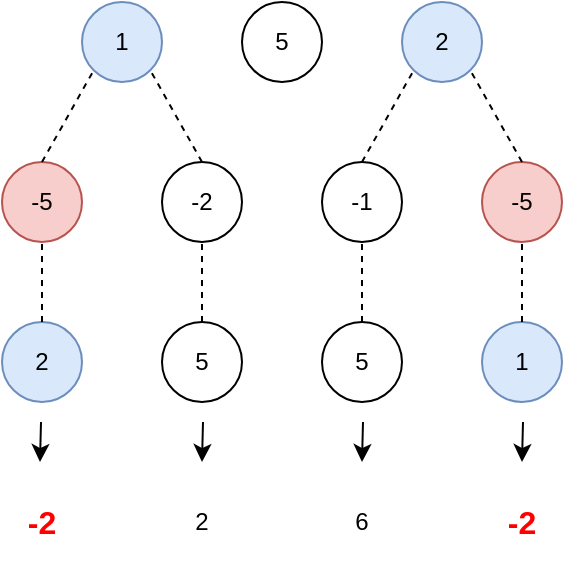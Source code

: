 <mxfile version="13.6.2" type="device" pages="3"><diagram id="P0o8M6deugq9tFo5AnTS" name="ex01"><mxGraphModel dx="848" dy="770" grid="1" gridSize="10" guides="1" tooltips="1" connect="1" arrows="1" fold="1" page="1" pageScale="1" pageWidth="827" pageHeight="1169" math="0" shadow="0"><root><mxCell id="0"/><mxCell id="1" parent="0"/><mxCell id="3lM1KpDJnXJE9L0QwlIk-1" value="-1" style="ellipse;whiteSpace=wrap;html=1;aspect=fixed;" vertex="1" parent="1"><mxGeometry x="200" y="120" width="40" height="40" as="geometry"/></mxCell><mxCell id="3lM1KpDJnXJE9L0QwlIk-2" value="5" style="ellipse;whiteSpace=wrap;html=1;aspect=fixed;" vertex="1" parent="1"><mxGeometry x="160" y="40" width="40" height="40" as="geometry"/></mxCell><mxCell id="3lM1KpDJnXJE9L0QwlIk-3" value="2" style="ellipse;whiteSpace=wrap;html=1;aspect=fixed;fillColor=#dae8fc;strokeColor=#6c8ebf;" vertex="1" parent="1"><mxGeometry x="240" y="40" width="40" height="40" as="geometry"/></mxCell><mxCell id="3lM1KpDJnXJE9L0QwlIk-4" value="-5" style="ellipse;whiteSpace=wrap;html=1;aspect=fixed;fillColor=#f8cecc;strokeColor=#b85450;" vertex="1" parent="1"><mxGeometry x="40" y="120" width="40" height="40" as="geometry"/></mxCell><mxCell id="3lM1KpDJnXJE9L0QwlIk-5" value="-2" style="ellipse;whiteSpace=wrap;html=1;aspect=fixed;" vertex="1" parent="1"><mxGeometry x="120" y="120" width="40" height="40" as="geometry"/></mxCell><mxCell id="3lM1KpDJnXJE9L0QwlIk-6" value="-5" style="ellipse;whiteSpace=wrap;html=1;aspect=fixed;fillColor=#f8cecc;strokeColor=#b85450;" vertex="1" parent="1"><mxGeometry x="280" y="120" width="40" height="40" as="geometry"/></mxCell><mxCell id="3lM1KpDJnXJE9L0QwlIk-8" value="1" style="ellipse;whiteSpace=wrap;html=1;aspect=fixed;fillColor=#dae8fc;strokeColor=#6c8ebf;" vertex="1" parent="1"><mxGeometry x="80" y="40" width="40" height="40" as="geometry"/></mxCell><mxCell id="3lM1KpDJnXJE9L0QwlIk-9" value="" style="endArrow=none;dashed=1;html=1;entryX=0;entryY=1;entryDx=0;entryDy=0;exitX=0.5;exitY=0;exitDx=0;exitDy=0;" edge="1" parent="1" source="3lM1KpDJnXJE9L0QwlIk-4" target="3lM1KpDJnXJE9L0QwlIk-8"><mxGeometry width="50" height="50" relative="1" as="geometry"><mxPoint x="270" y="330" as="sourcePoint"/><mxPoint x="320" y="280" as="targetPoint"/></mxGeometry></mxCell><mxCell id="3lM1KpDJnXJE9L0QwlIk-10" value="" style="endArrow=none;dashed=1;html=1;entryX=1;entryY=1;entryDx=0;entryDy=0;exitX=0.5;exitY=0;exitDx=0;exitDy=0;" edge="1" parent="1" source="3lM1KpDJnXJE9L0QwlIk-5" target="3lM1KpDJnXJE9L0QwlIk-8"><mxGeometry width="50" height="50" relative="1" as="geometry"><mxPoint x="140" y="90" as="sourcePoint"/><mxPoint x="134" y="90" as="targetPoint"/></mxGeometry></mxCell><mxCell id="3lM1KpDJnXJE9L0QwlIk-11" value="" style="endArrow=none;dashed=1;html=1;entryX=0;entryY=1;entryDx=0;entryDy=0;exitX=0.5;exitY=0;exitDx=0;exitDy=0;" edge="1" parent="1" source="3lM1KpDJnXJE9L0QwlIk-1" target="3lM1KpDJnXJE9L0QwlIk-3"><mxGeometry width="50" height="50" relative="1" as="geometry"><mxPoint x="144" y="131" as="sourcePoint"/><mxPoint x="117" y="86" as="targetPoint"/></mxGeometry></mxCell><mxCell id="3lM1KpDJnXJE9L0QwlIk-12" value="" style="endArrow=none;dashed=1;html=1;entryX=1;entryY=1;entryDx=0;entryDy=0;exitX=0.5;exitY=0;exitDx=0;exitDy=0;" edge="1" parent="1" source="3lM1KpDJnXJE9L0QwlIk-6" target="3lM1KpDJnXJE9L0QwlIk-3"><mxGeometry width="50" height="50" relative="1" as="geometry"><mxPoint x="230" y="130" as="sourcePoint"/><mxPoint x="255.858" y="84.142" as="targetPoint"/></mxGeometry></mxCell><mxCell id="3lM1KpDJnXJE9L0QwlIk-14" value="5" style="ellipse;whiteSpace=wrap;html=1;aspect=fixed;" vertex="1" parent="1"><mxGeometry x="120" y="200" width="40" height="40" as="geometry"/></mxCell><mxCell id="3lM1KpDJnXJE9L0QwlIk-15" value="2" style="ellipse;whiteSpace=wrap;html=1;aspect=fixed;fillColor=#dae8fc;strokeColor=#6c8ebf;" vertex="1" parent="1"><mxGeometry x="40" y="200" width="40" height="40" as="geometry"/></mxCell><mxCell id="3lM1KpDJnXJE9L0QwlIk-16" value="5" style="ellipse;whiteSpace=wrap;html=1;aspect=fixed;" vertex="1" parent="1"><mxGeometry x="200" y="200" width="40" height="40" as="geometry"/></mxCell><mxCell id="3lM1KpDJnXJE9L0QwlIk-17" value="1" style="ellipse;whiteSpace=wrap;html=1;aspect=fixed;fillColor=#dae8fc;strokeColor=#6c8ebf;" vertex="1" parent="1"><mxGeometry x="280" y="200" width="40" height="40" as="geometry"/></mxCell><mxCell id="3lM1KpDJnXJE9L0QwlIk-18" value="" style="endArrow=none;dashed=1;html=1;entryX=0.5;entryY=1;entryDx=0;entryDy=0;exitX=0.5;exitY=0;exitDx=0;exitDy=0;" edge="1" parent="1" source="3lM1KpDJnXJE9L0QwlIk-15" target="3lM1KpDJnXJE9L0QwlIk-4"><mxGeometry width="50" height="50" relative="1" as="geometry"><mxPoint x="70" y="130" as="sourcePoint"/><mxPoint x="95.858" y="84.142" as="targetPoint"/></mxGeometry></mxCell><mxCell id="3lM1KpDJnXJE9L0QwlIk-19" value="" style="endArrow=none;dashed=1;html=1;entryX=0.5;entryY=1;entryDx=0;entryDy=0;exitX=0.5;exitY=0;exitDx=0;exitDy=0;" edge="1" parent="1" source="3lM1KpDJnXJE9L0QwlIk-14" target="3lM1KpDJnXJE9L0QwlIk-5"><mxGeometry width="50" height="50" relative="1" as="geometry"><mxPoint x="70" y="210" as="sourcePoint"/><mxPoint x="70" y="170" as="targetPoint"/></mxGeometry></mxCell><mxCell id="3lM1KpDJnXJE9L0QwlIk-20" value="" style="endArrow=none;dashed=1;html=1;entryX=0.5;entryY=1;entryDx=0;entryDy=0;exitX=0.5;exitY=0;exitDx=0;exitDy=0;" edge="1" parent="1" source="3lM1KpDJnXJE9L0QwlIk-16" target="3lM1KpDJnXJE9L0QwlIk-1"><mxGeometry width="50" height="50" relative="1" as="geometry"><mxPoint x="150" y="210" as="sourcePoint"/><mxPoint x="150" y="170" as="targetPoint"/></mxGeometry></mxCell><mxCell id="3lM1KpDJnXJE9L0QwlIk-21" value="" style="endArrow=none;dashed=1;html=1;entryX=0.5;entryY=1;entryDx=0;entryDy=0;exitX=0.5;exitY=0;exitDx=0;exitDy=0;" edge="1" parent="1" source="3lM1KpDJnXJE9L0QwlIk-17" target="3lM1KpDJnXJE9L0QwlIk-6"><mxGeometry width="50" height="50" relative="1" as="geometry"><mxPoint x="230" y="210" as="sourcePoint"/><mxPoint x="230" y="170" as="targetPoint"/></mxGeometry></mxCell><mxCell id="3lM1KpDJnXJE9L0QwlIk-22" value="-2" style="ellipse;whiteSpace=wrap;html=1;aspect=fixed;strokeColor=none;fontSize=16;fontStyle=1;fontColor=#FF0000;" vertex="1" parent="1"><mxGeometry x="40" y="280" width="40" height="40" as="geometry"/></mxCell><mxCell id="3lM1KpDJnXJE9L0QwlIk-23" value="2" style="ellipse;whiteSpace=wrap;html=1;aspect=fixed;strokeColor=none;" vertex="1" parent="1"><mxGeometry x="120" y="280" width="40" height="40" as="geometry"/></mxCell><mxCell id="3lM1KpDJnXJE9L0QwlIk-24" value="6" style="ellipse;whiteSpace=wrap;html=1;aspect=fixed;strokeColor=none;" vertex="1" parent="1"><mxGeometry x="200" y="280" width="40" height="40" as="geometry"/></mxCell><mxCell id="3lM1KpDJnXJE9L0QwlIk-25" value="-2" style="ellipse;whiteSpace=wrap;html=1;aspect=fixed;strokeColor=none;fontSize=16;fontStyle=1;fontColor=#FF0000;" vertex="1" parent="1"><mxGeometry x="280" y="280" width="40" height="40" as="geometry"/></mxCell><mxCell id="3lM1KpDJnXJE9L0QwlIk-26" value="" style="endArrow=classic;html=1;" edge="1" parent="1"><mxGeometry width="50" height="50" relative="1" as="geometry"><mxPoint x="59.5" y="250" as="sourcePoint"/><mxPoint x="59" y="270" as="targetPoint"/></mxGeometry></mxCell><mxCell id="3lM1KpDJnXJE9L0QwlIk-27" value="" style="endArrow=classic;html=1;" edge="1" parent="1"><mxGeometry width="50" height="50" relative="1" as="geometry"><mxPoint x="140.5" y="250" as="sourcePoint"/><mxPoint x="140" y="270" as="targetPoint"/></mxGeometry></mxCell><mxCell id="3lM1KpDJnXJE9L0QwlIk-28" value="" style="endArrow=classic;html=1;" edge="1" parent="1"><mxGeometry width="50" height="50" relative="1" as="geometry"><mxPoint x="220.5" y="250" as="sourcePoint"/><mxPoint x="220" y="270" as="targetPoint"/></mxGeometry></mxCell><mxCell id="3lM1KpDJnXJE9L0QwlIk-29" value="" style="endArrow=classic;html=1;" edge="1" parent="1"><mxGeometry width="50" height="50" relative="1" as="geometry"><mxPoint x="300.5" y="250" as="sourcePoint"/><mxPoint x="300" y="270" as="targetPoint"/></mxGeometry></mxCell></root></mxGraphModel></diagram><diagram id="G2L4IkVvVtuVBwdQoz3_" name="ex02"><mxGraphModel dx="848" dy="770" grid="1" gridSize="10" guides="1" tooltips="1" connect="1" arrows="1" fold="1" page="1" pageScale="1" pageWidth="827" pageHeight="1169" math="0" shadow="0"><root><mxCell id="mRJV5q03j7O8tNlCeRLZ-0"/><mxCell id="mRJV5q03j7O8tNlCeRLZ-1" parent="mRJV5q03j7O8tNlCeRLZ-0"/><mxCell id="mRJV5q03j7O8tNlCeRLZ-3" value="5" style="ellipse;whiteSpace=wrap;html=1;aspect=fixed;" vertex="1" parent="mRJV5q03j7O8tNlCeRLZ-1"><mxGeometry x="320" y="120" width="40" height="40" as="geometry"/></mxCell><mxCell id="mRJV5q03j7O8tNlCeRLZ-5" value="-5" style="ellipse;whiteSpace=wrap;html=1;aspect=fixed;" vertex="1" parent="mRJV5q03j7O8tNlCeRLZ-1"><mxGeometry x="120" y="200" width="40" height="40" as="geometry"/></mxCell><mxCell id="mRJV5q03j7O8tNlCeRLZ-6" value="-233" style="ellipse;whiteSpace=wrap;html=1;aspect=fixed;" vertex="1" parent="mRJV5q03j7O8tNlCeRLZ-1"><mxGeometry x="200" y="200" width="40" height="40" as="geometry"/></mxCell><mxCell id="mRJV5q03j7O8tNlCeRLZ-8" value="1" style="ellipse;whiteSpace=wrap;html=1;aspect=fixed;fillColor=#dae8fc;strokeColor=#6c8ebf;" vertex="1" parent="mRJV5q03j7O8tNlCeRLZ-1"><mxGeometry x="200" y="120" width="40" height="40" as="geometry"/></mxCell><mxCell id="mRJV5q03j7O8tNlCeRLZ-9" value="" style="endArrow=none;dashed=1;html=1;entryX=0;entryY=1;entryDx=0;entryDy=0;exitX=1;exitY=0;exitDx=0;exitDy=0;" edge="1" parent="mRJV5q03j7O8tNlCeRLZ-1" source="mRJV5q03j7O8tNlCeRLZ-5" target="mRJV5q03j7O8tNlCeRLZ-8"><mxGeometry width="50" height="50" relative="1" as="geometry"><mxPoint x="390" y="410" as="sourcePoint"/><mxPoint x="440" y="360" as="targetPoint"/></mxGeometry></mxCell><mxCell id="mRJV5q03j7O8tNlCeRLZ-10" value="" style="endArrow=none;dashed=1;html=1;entryX=0.5;entryY=1;entryDx=0;entryDy=0;exitX=0.5;exitY=0;exitDx=0;exitDy=0;" edge="1" parent="mRJV5q03j7O8tNlCeRLZ-1" source="mRJV5q03j7O8tNlCeRLZ-6" target="mRJV5q03j7O8tNlCeRLZ-8"><mxGeometry width="50" height="50" relative="1" as="geometry"><mxPoint x="250" y="190" as="sourcePoint"/><mxPoint x="250" y="180" as="targetPoint"/></mxGeometry></mxCell><mxCell id="mRJV5q03j7O8tNlCeRLZ-13" value="7" style="ellipse;whiteSpace=wrap;html=1;aspect=fixed;" vertex="1" parent="mRJV5q03j7O8tNlCeRLZ-1"><mxGeometry x="160" y="280" width="40" height="40" as="geometry"/></mxCell><mxCell id="mRJV5q03j7O8tNlCeRLZ-14" value="233" style="ellipse;whiteSpace=wrap;html=1;aspect=fixed;" vertex="1" parent="mRJV5q03j7O8tNlCeRLZ-1"><mxGeometry x="80" y="280" width="40" height="40" as="geometry"/></mxCell><mxCell id="mRJV5q03j7O8tNlCeRLZ-17" value="" style="endArrow=none;dashed=1;html=1;entryX=0;entryY=1;entryDx=0;entryDy=0;exitX=0.5;exitY=0;exitDx=0;exitDy=0;" edge="1" parent="mRJV5q03j7O8tNlCeRLZ-1" source="mRJV5q03j7O8tNlCeRLZ-14" target="mRJV5q03j7O8tNlCeRLZ-5"><mxGeometry width="50" height="50" relative="1" as="geometry"><mxPoint x="190" y="210" as="sourcePoint"/><mxPoint x="215.858" y="164.142" as="targetPoint"/></mxGeometry></mxCell><mxCell id="mRJV5q03j7O8tNlCeRLZ-18" value="" style="endArrow=none;dashed=1;html=1;entryX=1;entryY=1;entryDx=0;entryDy=0;exitX=0.5;exitY=0;exitDx=0;exitDy=0;" edge="1" parent="mRJV5q03j7O8tNlCeRLZ-1" source="mRJV5q03j7O8tNlCeRLZ-13" target="mRJV5q03j7O8tNlCeRLZ-5"><mxGeometry width="50" height="50" relative="1" as="geometry"><mxPoint x="190" y="290" as="sourcePoint"/><mxPoint x="190" y="250" as="targetPoint"/></mxGeometry></mxCell><mxCell id="mRJV5q03j7O8tNlCeRLZ-21" value="222" style="ellipse;whiteSpace=wrap;html=1;aspect=fixed;strokeColor=none;" vertex="1" parent="mRJV5q03j7O8tNlCeRLZ-1"><mxGeometry x="80" y="440" width="40" height="40" as="geometry"/></mxCell><mxCell id="mRJV5q03j7O8tNlCeRLZ-22" value="-230" style="ellipse;whiteSpace=wrap;html=1;aspect=fixed;strokeColor=none;" vertex="1" parent="mRJV5q03j7O8tNlCeRLZ-1"><mxGeometry x="160" y="440" width="40" height="40" as="geometry"/></mxCell><mxCell id="mRJV5q03j7O8tNlCeRLZ-25" value="" style="endArrow=classic;html=1;" edge="1" parent="mRJV5q03j7O8tNlCeRLZ-1"><mxGeometry width="50" height="50" relative="1" as="geometry"><mxPoint x="99.5" y="410" as="sourcePoint"/><mxPoint x="99" y="430" as="targetPoint"/></mxGeometry></mxCell><mxCell id="mRJV5q03j7O8tNlCeRLZ-26" value="" style="endArrow=classic;html=1;" edge="1" parent="mRJV5q03j7O8tNlCeRLZ-1"><mxGeometry width="50" height="50" relative="1" as="geometry"><mxPoint x="180.5" y="410" as="sourcePoint"/><mxPoint x="180" y="430" as="targetPoint"/></mxGeometry></mxCell><mxCell id="mRJV5q03j7O8tNlCeRLZ-29" value="233" style="ellipse;whiteSpace=wrap;html=1;aspect=fixed;" vertex="1" parent="mRJV5q03j7O8tNlCeRLZ-1"><mxGeometry x="420" y="120" width="40" height="40" as="geometry"/></mxCell><mxCell id="mRJV5q03j7O8tNlCeRLZ-30" value="7" style="ellipse;whiteSpace=wrap;html=1;aspect=fixed;fillColor=#dae8fc;strokeColor=#6c8ebf;" vertex="1" parent="mRJV5q03j7O8tNlCeRLZ-1"><mxGeometry x="520" y="120" width="40" height="40" as="geometry"/></mxCell><mxCell id="SvMIM-2e1NU94v0vLoGn-0" value="-7" style="ellipse;whiteSpace=wrap;html=1;aspect=fixed;fillColor=#f8cecc;strokeColor=#b85450;" vertex="1" parent="mRJV5q03j7O8tNlCeRLZ-1"><mxGeometry x="280" y="200" width="40" height="40" as="geometry"/></mxCell><mxCell id="SvMIM-2e1NU94v0vLoGn-1" value="" style="endArrow=none;dashed=1;html=1;entryX=0;entryY=0;entryDx=0;entryDy=0;exitX=1;exitY=1;exitDx=0;exitDy=0;" edge="1" parent="mRJV5q03j7O8tNlCeRLZ-1" source="mRJV5q03j7O8tNlCeRLZ-8" target="SvMIM-2e1NU94v0vLoGn-0"><mxGeometry width="50" height="50" relative="1" as="geometry"><mxPoint x="164.142" y="215.858" as="sourcePoint"/><mxPoint x="215.858" y="164.142" as="targetPoint"/></mxGeometry></mxCell><mxCell id="SvMIM-2e1NU94v0vLoGn-2" value="-7" style="ellipse;whiteSpace=wrap;html=1;aspect=fixed;" vertex="1" parent="mRJV5q03j7O8tNlCeRLZ-1"><mxGeometry x="80" y="360" width="40" height="40" as="geometry"/></mxCell><mxCell id="SvMIM-2e1NU94v0vLoGn-3" value="-233" style="ellipse;whiteSpace=wrap;html=1;aspect=fixed;" vertex="1" parent="mRJV5q03j7O8tNlCeRLZ-1"><mxGeometry x="160" y="360" width="40" height="40" as="geometry"/></mxCell><mxCell id="SvMIM-2e1NU94v0vLoGn-5" value="" style="endArrow=none;dashed=1;html=1;entryX=0.5;entryY=1;entryDx=0;entryDy=0;exitX=0.5;exitY=0;exitDx=0;exitDy=0;" edge="1" parent="mRJV5q03j7O8tNlCeRLZ-1" source="SvMIM-2e1NU94v0vLoGn-3" target="mRJV5q03j7O8tNlCeRLZ-13"><mxGeometry width="50" height="50" relative="1" as="geometry"><mxPoint x="190" y="290" as="sourcePoint"/><mxPoint x="164.142" y="244.142" as="targetPoint"/></mxGeometry></mxCell><mxCell id="SvMIM-2e1NU94v0vLoGn-6" value="" style="endArrow=none;dashed=1;html=1;entryX=0.5;entryY=1;entryDx=0;entryDy=0;exitX=0.5;exitY=0;exitDx=0;exitDy=0;" edge="1" parent="mRJV5q03j7O8tNlCeRLZ-1" source="SvMIM-2e1NU94v0vLoGn-2" target="mRJV5q03j7O8tNlCeRLZ-14"><mxGeometry width="50" height="50" relative="1" as="geometry"><mxPoint x="190" y="370" as="sourcePoint"/><mxPoint x="190" y="330" as="targetPoint"/></mxGeometry></mxCell><mxCell id="SvMIM-2e1NU94v0vLoGn-7" value="233" style="ellipse;whiteSpace=wrap;html=1;aspect=fixed;fillColor=#dae8fc;strokeColor=#6c8ebf;" vertex="1" parent="mRJV5q03j7O8tNlCeRLZ-1"><mxGeometry x="320" y="280" width="40" height="40" as="geometry"/></mxCell><mxCell id="SvMIM-2e1NU94v0vLoGn-8" value="5" style="ellipse;whiteSpace=wrap;html=1;aspect=fixed;" vertex="1" parent="mRJV5q03j7O8tNlCeRLZ-1"><mxGeometry x="240" y="280" width="40" height="40" as="geometry"/></mxCell><mxCell id="SvMIM-2e1NU94v0vLoGn-9" value="" style="endArrow=none;dashed=1;html=1;entryX=0;entryY=1;entryDx=0;entryDy=0;exitX=0.5;exitY=0;exitDx=0;exitDy=0;" edge="1" parent="mRJV5q03j7O8tNlCeRLZ-1" source="SvMIM-2e1NU94v0vLoGn-8" target="SvMIM-2e1NU94v0vLoGn-0"><mxGeometry width="50" height="50" relative="1" as="geometry"><mxPoint x="390" y="410" as="sourcePoint"/><mxPoint x="440" y="360" as="targetPoint"/></mxGeometry></mxCell><mxCell id="SvMIM-2e1NU94v0vLoGn-10" value="" style="endArrow=none;dashed=1;html=1;entryX=1;entryY=1;entryDx=0;entryDy=0;exitX=0.5;exitY=0;exitDx=0;exitDy=0;" edge="1" parent="mRJV5q03j7O8tNlCeRLZ-1" source="SvMIM-2e1NU94v0vLoGn-7" target="SvMIM-2e1NU94v0vLoGn-0"><mxGeometry width="50" height="50" relative="1" as="geometry"><mxPoint x="270" y="290" as="sourcePoint"/><mxPoint x="295.858" y="244.142" as="targetPoint"/></mxGeometry></mxCell><mxCell id="SvMIM-2e1NU94v0vLoGn-11" value="-5" style="ellipse;whiteSpace=wrap;html=1;aspect=fixed;fillColor=#f8cecc;strokeColor=#b85450;" vertex="1" parent="mRJV5q03j7O8tNlCeRLZ-1"><mxGeometry x="320" y="360" width="40" height="40" as="geometry"/></mxCell><mxCell id="SvMIM-2e1NU94v0vLoGn-12" value="-233" style="ellipse;whiteSpace=wrap;html=1;aspect=fixed;" vertex="1" parent="mRJV5q03j7O8tNlCeRLZ-1"><mxGeometry x="240" y="360" width="40" height="40" as="geometry"/></mxCell><mxCell id="SvMIM-2e1NU94v0vLoGn-13" value="" style="endArrow=none;dashed=1;html=1;entryX=0.5;entryY=1;entryDx=0;entryDy=0;exitX=0.5;exitY=0;exitDx=0;exitDy=0;" edge="1" parent="mRJV5q03j7O8tNlCeRLZ-1" source="SvMIM-2e1NU94v0vLoGn-12" target="SvMIM-2e1NU94v0vLoGn-8"><mxGeometry width="50" height="50" relative="1" as="geometry"><mxPoint x="190" y="370" as="sourcePoint"/><mxPoint x="190" y="330" as="targetPoint"/></mxGeometry></mxCell><mxCell id="SvMIM-2e1NU94v0vLoGn-14" value="" style="endArrow=none;dashed=1;html=1;entryX=0.5;entryY=1;entryDx=0;entryDy=0;exitX=0.5;exitY=0;exitDx=0;exitDy=0;" edge="1" parent="mRJV5q03j7O8tNlCeRLZ-1" source="SvMIM-2e1NU94v0vLoGn-11" target="SvMIM-2e1NU94v0vLoGn-7"><mxGeometry width="50" height="50" relative="1" as="geometry"><mxPoint x="270" y="370" as="sourcePoint"/><mxPoint x="270" y="330" as="targetPoint"/></mxGeometry></mxCell><mxCell id="SvMIM-2e1NU94v0vLoGn-15" value="-234" style="ellipse;whiteSpace=wrap;html=1;aspect=fixed;strokeColor=none;" vertex="1" parent="mRJV5q03j7O8tNlCeRLZ-1"><mxGeometry x="240" y="440" width="40" height="40" as="geometry"/></mxCell><mxCell id="SvMIM-2e1NU94v0vLoGn-16" value="222" style="ellipse;whiteSpace=wrap;html=1;aspect=fixed;strokeColor=none;fontSize=16;fontStyle=1;fontColor=#3333FF;" vertex="1" parent="mRJV5q03j7O8tNlCeRLZ-1"><mxGeometry x="320" y="440" width="40" height="40" as="geometry"/></mxCell><mxCell id="SvMIM-2e1NU94v0vLoGn-17" value="" style="endArrow=classic;html=1;" edge="1" parent="mRJV5q03j7O8tNlCeRLZ-1"><mxGeometry width="50" height="50" relative="1" as="geometry"><mxPoint x="259.5" y="410" as="sourcePoint"/><mxPoint x="259" y="430" as="targetPoint"/></mxGeometry></mxCell><mxCell id="SvMIM-2e1NU94v0vLoGn-18" value="" style="endArrow=classic;html=1;" edge="1" parent="mRJV5q03j7O8tNlCeRLZ-1"><mxGeometry width="50" height="50" relative="1" as="geometry"><mxPoint x="340.5" y="410" as="sourcePoint"/><mxPoint x="340" y="430" as="targetPoint"/></mxGeometry></mxCell><mxCell id="SvMIM-2e1NU94v0vLoGn-19" value="-1" style="ellipse;whiteSpace=wrap;html=1;aspect=fixed;" vertex="1" parent="mRJV5q03j7O8tNlCeRLZ-1"><mxGeometry x="440" y="200" width="40" height="40" as="geometry"/></mxCell><mxCell id="SvMIM-2e1NU94v0vLoGn-20" value="-5" style="ellipse;whiteSpace=wrap;html=1;aspect=fixed;" vertex="1" parent="mRJV5q03j7O8tNlCeRLZ-1"><mxGeometry x="520" y="200" width="40" height="40" as="geometry"/></mxCell><mxCell id="SvMIM-2e1NU94v0vLoGn-21" value="233" style="ellipse;whiteSpace=wrap;html=1;aspect=fixed;" vertex="1" parent="mRJV5q03j7O8tNlCeRLZ-1"><mxGeometry x="480" y="280" width="40" height="40" as="geometry"/></mxCell><mxCell id="SvMIM-2e1NU94v0vLoGn-22" value="5" style="ellipse;whiteSpace=wrap;html=1;aspect=fixed;" vertex="1" parent="mRJV5q03j7O8tNlCeRLZ-1"><mxGeometry x="400" y="280" width="40" height="40" as="geometry"/></mxCell><mxCell id="SvMIM-2e1NU94v0vLoGn-23" value="" style="endArrow=none;dashed=1;html=1;entryX=0;entryY=1;entryDx=0;entryDy=0;exitX=0.5;exitY=0;exitDx=0;exitDy=0;" edge="1" source="SvMIM-2e1NU94v0vLoGn-22" target="SvMIM-2e1NU94v0vLoGn-19" parent="mRJV5q03j7O8tNlCeRLZ-1"><mxGeometry width="50" height="50" relative="1" as="geometry"><mxPoint x="510" y="210" as="sourcePoint"/><mxPoint x="535.858" y="164.142" as="targetPoint"/></mxGeometry></mxCell><mxCell id="SvMIM-2e1NU94v0vLoGn-24" value="" style="endArrow=none;dashed=1;html=1;entryX=1;entryY=1;entryDx=0;entryDy=0;exitX=0.5;exitY=0;exitDx=0;exitDy=0;" edge="1" source="SvMIM-2e1NU94v0vLoGn-21" target="SvMIM-2e1NU94v0vLoGn-19" parent="mRJV5q03j7O8tNlCeRLZ-1"><mxGeometry width="50" height="50" relative="1" as="geometry"><mxPoint x="510" y="290" as="sourcePoint"/><mxPoint x="510" y="250" as="targetPoint"/></mxGeometry></mxCell><mxCell id="SvMIM-2e1NU94v0vLoGn-25" value="-222" style="ellipse;whiteSpace=wrap;html=1;aspect=fixed;strokeColor=none;" vertex="1" parent="mRJV5q03j7O8tNlCeRLZ-1"><mxGeometry x="400" y="440" width="40" height="40" as="geometry"/></mxCell><mxCell id="SvMIM-2e1NU94v0vLoGn-26" value="234" style="ellipse;whiteSpace=wrap;html=1;aspect=fixed;strokeColor=none;" vertex="1" parent="mRJV5q03j7O8tNlCeRLZ-1"><mxGeometry x="480" y="440" width="40" height="40" as="geometry"/></mxCell><mxCell id="SvMIM-2e1NU94v0vLoGn-27" value="" style="endArrow=classic;html=1;" edge="1" parent="mRJV5q03j7O8tNlCeRLZ-1"><mxGeometry width="50" height="50" relative="1" as="geometry"><mxPoint x="419.5" y="410" as="sourcePoint"/><mxPoint x="419" y="430" as="targetPoint"/></mxGeometry></mxCell><mxCell id="SvMIM-2e1NU94v0vLoGn-28" value="" style="endArrow=classic;html=1;" edge="1" parent="mRJV5q03j7O8tNlCeRLZ-1"><mxGeometry width="50" height="50" relative="1" as="geometry"><mxPoint x="500.5" y="410" as="sourcePoint"/><mxPoint x="500" y="430" as="targetPoint"/></mxGeometry></mxCell><mxCell id="SvMIM-2e1NU94v0vLoGn-29" value="-233" style="ellipse;whiteSpace=wrap;html=1;aspect=fixed;fillColor=#f8cecc;strokeColor=#b85450;" vertex="1" parent="mRJV5q03j7O8tNlCeRLZ-1"><mxGeometry x="600" y="200" width="40" height="40" as="geometry"/></mxCell><mxCell id="SvMIM-2e1NU94v0vLoGn-30" value="-233" style="ellipse;whiteSpace=wrap;html=1;aspect=fixed;" vertex="1" parent="mRJV5q03j7O8tNlCeRLZ-1"><mxGeometry x="400" y="360" width="40" height="40" as="geometry"/></mxCell><mxCell id="SvMIM-2e1NU94v0vLoGn-31" value="-5" style="ellipse;whiteSpace=wrap;html=1;aspect=fixed;" vertex="1" parent="mRJV5q03j7O8tNlCeRLZ-1"><mxGeometry x="480" y="360" width="40" height="40" as="geometry"/></mxCell><mxCell id="SvMIM-2e1NU94v0vLoGn-32" value="" style="endArrow=none;dashed=1;html=1;entryX=0.5;entryY=1;entryDx=0;entryDy=0;exitX=0.5;exitY=0;exitDx=0;exitDy=0;" edge="1" source="SvMIM-2e1NU94v0vLoGn-31" target="SvMIM-2e1NU94v0vLoGn-21" parent="mRJV5q03j7O8tNlCeRLZ-1"><mxGeometry width="50" height="50" relative="1" as="geometry"><mxPoint x="510" y="290" as="sourcePoint"/><mxPoint x="484.142" y="244.142" as="targetPoint"/></mxGeometry></mxCell><mxCell id="SvMIM-2e1NU94v0vLoGn-33" value="" style="endArrow=none;dashed=1;html=1;entryX=0.5;entryY=1;entryDx=0;entryDy=0;exitX=0.5;exitY=0;exitDx=0;exitDy=0;" edge="1" source="SvMIM-2e1NU94v0vLoGn-30" target="SvMIM-2e1NU94v0vLoGn-22" parent="mRJV5q03j7O8tNlCeRLZ-1"><mxGeometry width="50" height="50" relative="1" as="geometry"><mxPoint x="510" y="370" as="sourcePoint"/><mxPoint x="510" y="330" as="targetPoint"/></mxGeometry></mxCell><mxCell id="SvMIM-2e1NU94v0vLoGn-34" value="5" style="ellipse;whiteSpace=wrap;html=1;aspect=fixed;fillColor=#dae8fc;strokeColor=#6c8ebf;" vertex="1" parent="mRJV5q03j7O8tNlCeRLZ-1"><mxGeometry x="640" y="280" width="40" height="40" as="geometry"/></mxCell><mxCell id="SvMIM-2e1NU94v0vLoGn-35" value="1" style="ellipse;whiteSpace=wrap;html=1;aspect=fixed;" vertex="1" parent="mRJV5q03j7O8tNlCeRLZ-1"><mxGeometry x="560" y="280" width="40" height="40" as="geometry"/></mxCell><mxCell id="SvMIM-2e1NU94v0vLoGn-36" value="" style="endArrow=none;dashed=1;html=1;entryX=0;entryY=1;entryDx=0;entryDy=0;exitX=0.5;exitY=0;exitDx=0;exitDy=0;" edge="1" source="SvMIM-2e1NU94v0vLoGn-35" target="SvMIM-2e1NU94v0vLoGn-29" parent="mRJV5q03j7O8tNlCeRLZ-1"><mxGeometry width="50" height="50" relative="1" as="geometry"><mxPoint x="710" y="410" as="sourcePoint"/><mxPoint x="760" y="360" as="targetPoint"/></mxGeometry></mxCell><mxCell id="SvMIM-2e1NU94v0vLoGn-37" value="" style="endArrow=none;dashed=1;html=1;entryX=1;entryY=1;entryDx=0;entryDy=0;exitX=0.5;exitY=0;exitDx=0;exitDy=0;" edge="1" source="SvMIM-2e1NU94v0vLoGn-34" target="SvMIM-2e1NU94v0vLoGn-29" parent="mRJV5q03j7O8tNlCeRLZ-1"><mxGeometry width="50" height="50" relative="1" as="geometry"><mxPoint x="590" y="290" as="sourcePoint"/><mxPoint x="615.858" y="244.142" as="targetPoint"/></mxGeometry></mxCell><mxCell id="SvMIM-2e1NU94v0vLoGn-38" value="-1" style="ellipse;whiteSpace=wrap;html=1;aspect=fixed;fillColor=#f8cecc;strokeColor=#b85450;" vertex="1" parent="mRJV5q03j7O8tNlCeRLZ-1"><mxGeometry x="640" y="360" width="40" height="40" as="geometry"/></mxCell><mxCell id="SvMIM-2e1NU94v0vLoGn-39" value="-5" style="ellipse;whiteSpace=wrap;html=1;aspect=fixed;" vertex="1" parent="mRJV5q03j7O8tNlCeRLZ-1"><mxGeometry x="560" y="360" width="40" height="40" as="geometry"/></mxCell><mxCell id="SvMIM-2e1NU94v0vLoGn-40" value="" style="endArrow=none;dashed=1;html=1;entryX=0.5;entryY=1;entryDx=0;entryDy=0;exitX=0.5;exitY=0;exitDx=0;exitDy=0;" edge="1" source="SvMIM-2e1NU94v0vLoGn-39" target="SvMIM-2e1NU94v0vLoGn-35" parent="mRJV5q03j7O8tNlCeRLZ-1"><mxGeometry width="50" height="50" relative="1" as="geometry"><mxPoint x="510" y="370" as="sourcePoint"/><mxPoint x="510" y="330" as="targetPoint"/></mxGeometry></mxCell><mxCell id="SvMIM-2e1NU94v0vLoGn-41" value="" style="endArrow=none;dashed=1;html=1;entryX=0.5;entryY=1;entryDx=0;entryDy=0;exitX=0.5;exitY=0;exitDx=0;exitDy=0;" edge="1" source="SvMIM-2e1NU94v0vLoGn-38" target="SvMIM-2e1NU94v0vLoGn-34" parent="mRJV5q03j7O8tNlCeRLZ-1"><mxGeometry width="50" height="50" relative="1" as="geometry"><mxPoint x="590" y="370" as="sourcePoint"/><mxPoint x="590" y="330" as="targetPoint"/></mxGeometry></mxCell><mxCell id="SvMIM-2e1NU94v0vLoGn-42" value="-230" style="ellipse;whiteSpace=wrap;html=1;aspect=fixed;strokeColor=none;" vertex="1" parent="mRJV5q03j7O8tNlCeRLZ-1"><mxGeometry x="560" y="440" width="40" height="40" as="geometry"/></mxCell><mxCell id="SvMIM-2e1NU94v0vLoGn-43" value="-222" style="ellipse;whiteSpace=wrap;html=1;aspect=fixed;strokeColor=none;fontSize=16;fontStyle=1;fontColor=#FF0000;" vertex="1" parent="mRJV5q03j7O8tNlCeRLZ-1"><mxGeometry x="640" y="440" width="40" height="40" as="geometry"/></mxCell><mxCell id="SvMIM-2e1NU94v0vLoGn-44" value="" style="endArrow=classic;html=1;" edge="1" parent="mRJV5q03j7O8tNlCeRLZ-1"><mxGeometry width="50" height="50" relative="1" as="geometry"><mxPoint x="579.5" y="410" as="sourcePoint"/><mxPoint x="579" y="430" as="targetPoint"/></mxGeometry></mxCell><mxCell id="SvMIM-2e1NU94v0vLoGn-45" value="" style="endArrow=classic;html=1;" edge="1" parent="mRJV5q03j7O8tNlCeRLZ-1"><mxGeometry width="50" height="50" relative="1" as="geometry"><mxPoint x="660.5" y="410" as="sourcePoint"/><mxPoint x="660" y="430" as="targetPoint"/></mxGeometry></mxCell><mxCell id="SvMIM-2e1NU94v0vLoGn-47" value="" style="endArrow=none;dashed=1;html=1;entryX=1;entryY=1;entryDx=0;entryDy=0;exitX=0;exitY=0;exitDx=0;exitDy=0;" edge="1" parent="mRJV5q03j7O8tNlCeRLZ-1" source="SvMIM-2e1NU94v0vLoGn-29" target="mRJV5q03j7O8tNlCeRLZ-30"><mxGeometry width="50" height="50" relative="1" as="geometry"><mxPoint x="510" y="290" as="sourcePoint"/><mxPoint x="484.142" y="244.142" as="targetPoint"/></mxGeometry></mxCell><mxCell id="SvMIM-2e1NU94v0vLoGn-48" value="" style="endArrow=none;dashed=1;html=1;entryX=1;entryY=0;entryDx=0;entryDy=0;exitX=0;exitY=1;exitDx=0;exitDy=0;" edge="1" parent="mRJV5q03j7O8tNlCeRLZ-1" source="mRJV5q03j7O8tNlCeRLZ-30" target="SvMIM-2e1NU94v0vLoGn-19"><mxGeometry width="50" height="50" relative="1" as="geometry"><mxPoint x="615.858" y="215.858" as="sourcePoint"/><mxPoint x="564.142" y="164.142" as="targetPoint"/></mxGeometry></mxCell></root></mxGraphModel></diagram><diagram id="xd0uKXOd8rE0qUXbjwpe" name="ex03"><mxGraphModel dx="848" dy="770" grid="1" gridSize="10" guides="1" tooltips="1" connect="1" arrows="1" fold="1" page="1" pageScale="1" pageWidth="827" pageHeight="1169" math="0" shadow="0"><root><mxCell id="2YrKs_vts5bgeGlpw4En-0"/><mxCell id="2YrKs_vts5bgeGlpw4En-1" parent="2YrKs_vts5bgeGlpw4En-0"/><mxCell id="2YrKs_vts5bgeGlpw4En-2" value="55" style="ellipse;whiteSpace=wrap;html=1;aspect=fixed;" vertex="1" parent="2YrKs_vts5bgeGlpw4En-1"><mxGeometry x="300" y="240" width="40" height="40" as="geometry"/></mxCell><mxCell id="2YrKs_vts5bgeGlpw4En-3" value="55" style="ellipse;whiteSpace=wrap;html=1;aspect=fixed;" vertex="1" parent="2YrKs_vts5bgeGlpw4En-1"><mxGeometry x="120" y="320" width="40" height="40" as="geometry"/></mxCell><mxCell id="2YrKs_vts5bgeGlpw4En-4" value="6" style="ellipse;whiteSpace=wrap;html=1;aspect=fixed;" vertex="1" parent="2YrKs_vts5bgeGlpw4En-1"><mxGeometry x="200" y="320" width="40" height="40" as="geometry"/></mxCell><mxCell id="2YrKs_vts5bgeGlpw4En-5" value="-4" style="ellipse;whiteSpace=wrap;html=1;aspect=fixed;" vertex="1" parent="2YrKs_vts5bgeGlpw4En-1"><mxGeometry x="200" y="240" width="40" height="40" as="geometry"/></mxCell><mxCell id="2YrKs_vts5bgeGlpw4En-6" value="" style="endArrow=none;dashed=1;html=1;entryX=0;entryY=1;entryDx=0;entryDy=0;exitX=1;exitY=0;exitDx=0;exitDy=0;" edge="1" parent="2YrKs_vts5bgeGlpw4En-1" source="2YrKs_vts5bgeGlpw4En-3" target="2YrKs_vts5bgeGlpw4En-5"><mxGeometry width="50" height="50" relative="1" as="geometry"><mxPoint x="390" y="530" as="sourcePoint"/><mxPoint x="440" y="480" as="targetPoint"/></mxGeometry></mxCell><mxCell id="2YrKs_vts5bgeGlpw4En-7" value="" style="endArrow=none;dashed=1;html=1;entryX=0.5;entryY=1;entryDx=0;entryDy=0;exitX=0.5;exitY=0;exitDx=0;exitDy=0;" edge="1" parent="2YrKs_vts5bgeGlpw4En-1" source="2YrKs_vts5bgeGlpw4En-4" target="2YrKs_vts5bgeGlpw4En-5"><mxGeometry width="50" height="50" relative="1" as="geometry"><mxPoint x="250" y="310" as="sourcePoint"/><mxPoint x="250" y="300" as="targetPoint"/></mxGeometry></mxCell><mxCell id="2YrKs_vts5bgeGlpw4En-8" value="-8" style="ellipse;whiteSpace=wrap;html=1;aspect=fixed;" vertex="1" parent="2YrKs_vts5bgeGlpw4En-1"><mxGeometry x="160" y="400" width="40" height="40" as="geometry"/></mxCell><mxCell id="2YrKs_vts5bgeGlpw4En-9" value="-6" style="ellipse;whiteSpace=wrap;html=1;aspect=fixed;" vertex="1" parent="2YrKs_vts5bgeGlpw4En-1"><mxGeometry x="80" y="400" width="40" height="40" as="geometry"/></mxCell><mxCell id="2YrKs_vts5bgeGlpw4En-10" value="" style="endArrow=none;dashed=1;html=1;entryX=0;entryY=1;entryDx=0;entryDy=0;exitX=0.5;exitY=0;exitDx=0;exitDy=0;" edge="1" parent="2YrKs_vts5bgeGlpw4En-1" source="2YrKs_vts5bgeGlpw4En-9" target="2YrKs_vts5bgeGlpw4En-3"><mxGeometry width="50" height="50" relative="1" as="geometry"><mxPoint x="190" y="330" as="sourcePoint"/><mxPoint x="215.858" y="284.142" as="targetPoint"/></mxGeometry></mxCell><mxCell id="2YrKs_vts5bgeGlpw4En-11" value="" style="endArrow=none;dashed=1;html=1;entryX=1;entryY=1;entryDx=0;entryDy=0;exitX=0.5;exitY=0;exitDx=0;exitDy=0;" edge="1" parent="2YrKs_vts5bgeGlpw4En-1" source="2YrKs_vts5bgeGlpw4En-8" target="2YrKs_vts5bgeGlpw4En-3"><mxGeometry width="50" height="50" relative="1" as="geometry"><mxPoint x="190" y="410" as="sourcePoint"/><mxPoint x="190" y="370" as="targetPoint"/></mxGeometry></mxCell><mxCell id="2YrKs_vts5bgeGlpw4En-12" value="55" style="ellipse;whiteSpace=wrap;html=1;aspect=fixed;strokeColor=none;" vertex="1" parent="2YrKs_vts5bgeGlpw4En-1"><mxGeometry x="80" y="560" width="40" height="40" as="geometry"/></mxCell><mxCell id="2YrKs_vts5bgeGlpw4En-13" value="51" style="ellipse;whiteSpace=wrap;html=1;aspect=fixed;strokeColor=none;" vertex="1" parent="2YrKs_vts5bgeGlpw4En-1"><mxGeometry x="160" y="560" width="40" height="40" as="geometry"/></mxCell><mxCell id="2YrKs_vts5bgeGlpw4En-14" value="" style="endArrow=classic;html=1;" edge="1" parent="2YrKs_vts5bgeGlpw4En-1"><mxGeometry width="50" height="50" relative="1" as="geometry"><mxPoint x="99.5" y="530" as="sourcePoint"/><mxPoint x="99" y="550" as="targetPoint"/></mxGeometry></mxCell><mxCell id="2YrKs_vts5bgeGlpw4En-15" value="" style="endArrow=classic;html=1;" edge="1" parent="2YrKs_vts5bgeGlpw4En-1"><mxGeometry width="50" height="50" relative="1" as="geometry"><mxPoint x="180.5" y="530" as="sourcePoint"/><mxPoint x="180" y="550" as="targetPoint"/></mxGeometry></mxCell><mxCell id="2YrKs_vts5bgeGlpw4En-16" value="6" style="ellipse;whiteSpace=wrap;html=1;aspect=fixed;" vertex="1" parent="2YrKs_vts5bgeGlpw4En-1"><mxGeometry x="420" y="240" width="40" height="40" as="geometry"/></mxCell><mxCell id="2YrKs_vts5bgeGlpw4En-17" value="-8" style="ellipse;whiteSpace=wrap;html=1;aspect=fixed;fillColor=#f8cecc;strokeColor=#b85450;" vertex="1" parent="2YrKs_vts5bgeGlpw4En-1"><mxGeometry x="520" y="240" width="40" height="40" as="geometry"/></mxCell><mxCell id="2YrKs_vts5bgeGlpw4En-18" value="8" style="ellipse;whiteSpace=wrap;html=1;aspect=fixed;" vertex="1" parent="2YrKs_vts5bgeGlpw4En-1"><mxGeometry x="280" y="320" width="40" height="40" as="geometry"/></mxCell><mxCell id="2YrKs_vts5bgeGlpw4En-19" value="" style="endArrow=none;dashed=1;html=1;entryX=0;entryY=0;entryDx=0;entryDy=0;exitX=1;exitY=1;exitDx=0;exitDy=0;" edge="1" parent="2YrKs_vts5bgeGlpw4En-1" source="2YrKs_vts5bgeGlpw4En-5" target="2YrKs_vts5bgeGlpw4En-18"><mxGeometry width="50" height="50" relative="1" as="geometry"><mxPoint x="164.142" y="335.858" as="sourcePoint"/><mxPoint x="215.858" y="284.142" as="targetPoint"/></mxGeometry></mxCell><mxCell id="2YrKs_vts5bgeGlpw4En-20" value="8" style="ellipse;whiteSpace=wrap;html=1;aspect=fixed;" vertex="1" parent="2YrKs_vts5bgeGlpw4En-1"><mxGeometry x="80" y="480" width="40" height="40" as="geometry"/></mxCell><mxCell id="2YrKs_vts5bgeGlpw4En-21" value="6" style="ellipse;whiteSpace=wrap;html=1;aspect=fixed;" vertex="1" parent="2YrKs_vts5bgeGlpw4En-1"><mxGeometry x="160" y="480" width="40" height="40" as="geometry"/></mxCell><mxCell id="2YrKs_vts5bgeGlpw4En-22" value="" style="endArrow=none;dashed=1;html=1;entryX=0.5;entryY=1;entryDx=0;entryDy=0;exitX=0.5;exitY=0;exitDx=0;exitDy=0;" edge="1" parent="2YrKs_vts5bgeGlpw4En-1" source="2YrKs_vts5bgeGlpw4En-21" target="2YrKs_vts5bgeGlpw4En-8"><mxGeometry width="50" height="50" relative="1" as="geometry"><mxPoint x="190" y="410" as="sourcePoint"/><mxPoint x="164.142" y="364.142" as="targetPoint"/></mxGeometry></mxCell><mxCell id="2YrKs_vts5bgeGlpw4En-23" value="" style="endArrow=none;dashed=1;html=1;entryX=0.5;entryY=1;entryDx=0;entryDy=0;exitX=0.5;exitY=0;exitDx=0;exitDy=0;" edge="1" parent="2YrKs_vts5bgeGlpw4En-1" source="2YrKs_vts5bgeGlpw4En-20" target="2YrKs_vts5bgeGlpw4En-9"><mxGeometry width="50" height="50" relative="1" as="geometry"><mxPoint x="190" y="490" as="sourcePoint"/><mxPoint x="190" y="450" as="targetPoint"/></mxGeometry></mxCell><mxCell id="2YrKs_vts5bgeGlpw4En-24" value="-6" style="ellipse;whiteSpace=wrap;html=1;aspect=fixed;" vertex="1" parent="2YrKs_vts5bgeGlpw4En-1"><mxGeometry x="320" y="400" width="40" height="40" as="geometry"/></mxCell><mxCell id="2YrKs_vts5bgeGlpw4En-25" value="-55" style="ellipse;whiteSpace=wrap;html=1;aspect=fixed;" vertex="1" parent="2YrKs_vts5bgeGlpw4En-1"><mxGeometry x="240" y="400" width="40" height="40" as="geometry"/></mxCell><mxCell id="2YrKs_vts5bgeGlpw4En-26" value="" style="endArrow=none;dashed=1;html=1;entryX=0;entryY=1;entryDx=0;entryDy=0;exitX=0.5;exitY=0;exitDx=0;exitDy=0;" edge="1" parent="2YrKs_vts5bgeGlpw4En-1" source="2YrKs_vts5bgeGlpw4En-25" target="2YrKs_vts5bgeGlpw4En-18"><mxGeometry width="50" height="50" relative="1" as="geometry"><mxPoint x="390" y="530" as="sourcePoint"/><mxPoint x="440" y="480" as="targetPoint"/></mxGeometry></mxCell><mxCell id="2YrKs_vts5bgeGlpw4En-27" value="" style="endArrow=none;dashed=1;html=1;entryX=1;entryY=1;entryDx=0;entryDy=0;exitX=0.5;exitY=0;exitDx=0;exitDy=0;" edge="1" parent="2YrKs_vts5bgeGlpw4En-1" source="2YrKs_vts5bgeGlpw4En-24" target="2YrKs_vts5bgeGlpw4En-18"><mxGeometry width="50" height="50" relative="1" as="geometry"><mxPoint x="270" y="410" as="sourcePoint"/><mxPoint x="295.858" y="364.142" as="targetPoint"/></mxGeometry></mxCell><mxCell id="2YrKs_vts5bgeGlpw4En-28" value="55" style="ellipse;whiteSpace=wrap;html=1;aspect=fixed;" vertex="1" parent="2YrKs_vts5bgeGlpw4En-1"><mxGeometry x="320" y="480" width="40" height="40" as="geometry"/></mxCell><mxCell id="2YrKs_vts5bgeGlpw4En-29" value="6" style="ellipse;whiteSpace=wrap;html=1;aspect=fixed;" vertex="1" parent="2YrKs_vts5bgeGlpw4En-1"><mxGeometry x="240" y="480" width="40" height="40" as="geometry"/></mxCell><mxCell id="2YrKs_vts5bgeGlpw4En-30" value="" style="endArrow=none;dashed=1;html=1;entryX=0.5;entryY=1;entryDx=0;entryDy=0;exitX=0.5;exitY=0;exitDx=0;exitDy=0;" edge="1" parent="2YrKs_vts5bgeGlpw4En-1" source="2YrKs_vts5bgeGlpw4En-29" target="2YrKs_vts5bgeGlpw4En-25"><mxGeometry width="50" height="50" relative="1" as="geometry"><mxPoint x="190" y="490" as="sourcePoint"/><mxPoint x="190" y="450" as="targetPoint"/></mxGeometry></mxCell><mxCell id="2YrKs_vts5bgeGlpw4En-31" value="" style="endArrow=none;dashed=1;html=1;entryX=0.5;entryY=1;entryDx=0;entryDy=0;exitX=0.5;exitY=0;exitDx=0;exitDy=0;" edge="1" parent="2YrKs_vts5bgeGlpw4En-1" source="2YrKs_vts5bgeGlpw4En-28" target="2YrKs_vts5bgeGlpw4En-24"><mxGeometry width="50" height="50" relative="1" as="geometry"><mxPoint x="270" y="490" as="sourcePoint"/><mxPoint x="270" y="450" as="targetPoint"/></mxGeometry></mxCell><mxCell id="2YrKs_vts5bgeGlpw4En-32" value="-43" style="ellipse;whiteSpace=wrap;html=1;aspect=fixed;strokeColor=none;" vertex="1" parent="2YrKs_vts5bgeGlpw4En-1"><mxGeometry x="240" y="560" width="40" height="40" as="geometry"/></mxCell><mxCell id="2YrKs_vts5bgeGlpw4En-34" value="" style="endArrow=classic;html=1;" edge="1" parent="2YrKs_vts5bgeGlpw4En-1"><mxGeometry width="50" height="50" relative="1" as="geometry"><mxPoint x="259.5" y="530" as="sourcePoint"/><mxPoint x="259" y="550" as="targetPoint"/></mxGeometry></mxCell><mxCell id="2YrKs_vts5bgeGlpw4En-35" value="" style="endArrow=classic;html=1;" edge="1" parent="2YrKs_vts5bgeGlpw4En-1"><mxGeometry width="50" height="50" relative="1" as="geometry"><mxPoint x="340.5" y="530" as="sourcePoint"/><mxPoint x="340" y="550" as="targetPoint"/></mxGeometry></mxCell><mxCell id="2YrKs_vts5bgeGlpw4En-36" value="4" style="ellipse;whiteSpace=wrap;html=1;aspect=fixed;" vertex="1" parent="2YrKs_vts5bgeGlpw4En-1"><mxGeometry x="440" y="320" width="40" height="40" as="geometry"/></mxCell><mxCell id="2YrKs_vts5bgeGlpw4En-37" value="55" style="ellipse;whiteSpace=wrap;html=1;aspect=fixed;" vertex="1" parent="2YrKs_vts5bgeGlpw4En-1"><mxGeometry x="520" y="320" width="40" height="40" as="geometry"/></mxCell><mxCell id="2YrKs_vts5bgeGlpw4En-38" value="-6" style="ellipse;whiteSpace=wrap;html=1;aspect=fixed;" vertex="1" parent="2YrKs_vts5bgeGlpw4En-1"><mxGeometry x="480" y="400" width="40" height="40" as="geometry"/></mxCell><mxCell id="2YrKs_vts5bgeGlpw4En-39" value="-55" style="ellipse;whiteSpace=wrap;html=1;aspect=fixed;" vertex="1" parent="2YrKs_vts5bgeGlpw4En-1"><mxGeometry x="400" y="400" width="40" height="40" as="geometry"/></mxCell><mxCell id="2YrKs_vts5bgeGlpw4En-40" value="" style="endArrow=none;dashed=1;html=1;entryX=0;entryY=1;entryDx=0;entryDy=0;exitX=0.5;exitY=0;exitDx=0;exitDy=0;" edge="1" parent="2YrKs_vts5bgeGlpw4En-1" source="2YrKs_vts5bgeGlpw4En-39" target="2YrKs_vts5bgeGlpw4En-36"><mxGeometry width="50" height="50" relative="1" as="geometry"><mxPoint x="510" y="330" as="sourcePoint"/><mxPoint x="535.858" y="284.142" as="targetPoint"/></mxGeometry></mxCell><mxCell id="2YrKs_vts5bgeGlpw4En-41" value="" style="endArrow=none;dashed=1;html=1;entryX=1;entryY=1;entryDx=0;entryDy=0;exitX=0.5;exitY=0;exitDx=0;exitDy=0;" edge="1" parent="2YrKs_vts5bgeGlpw4En-1" source="2YrKs_vts5bgeGlpw4En-38" target="2YrKs_vts5bgeGlpw4En-36"><mxGeometry width="50" height="50" relative="1" as="geometry"><mxPoint x="510" y="410" as="sourcePoint"/><mxPoint x="510" y="370" as="targetPoint"/></mxGeometry></mxCell><mxCell id="2YrKs_vts5bgeGlpw4En-42" value="-51" style="ellipse;whiteSpace=wrap;html=1;aspect=fixed;strokeColor=none;" vertex="1" parent="2YrKs_vts5bgeGlpw4En-1"><mxGeometry x="400" y="560" width="40" height="40" as="geometry"/></mxCell><mxCell id="2YrKs_vts5bgeGlpw4En-43" value="47" style="ellipse;whiteSpace=wrap;html=1;aspect=fixed;strokeColor=none;" vertex="1" parent="2YrKs_vts5bgeGlpw4En-1"><mxGeometry x="480" y="560" width="40" height="40" as="geometry"/></mxCell><mxCell id="2YrKs_vts5bgeGlpw4En-44" value="" style="endArrow=classic;html=1;" edge="1" parent="2YrKs_vts5bgeGlpw4En-1"><mxGeometry width="50" height="50" relative="1" as="geometry"><mxPoint x="419.5" y="530" as="sourcePoint"/><mxPoint x="419" y="550" as="targetPoint"/></mxGeometry></mxCell><mxCell id="2YrKs_vts5bgeGlpw4En-45" value="" style="endArrow=classic;html=1;" edge="1" parent="2YrKs_vts5bgeGlpw4En-1"><mxGeometry width="50" height="50" relative="1" as="geometry"><mxPoint x="500.5" y="530" as="sourcePoint"/><mxPoint x="500" y="550" as="targetPoint"/></mxGeometry></mxCell><mxCell id="2YrKs_vts5bgeGlpw4En-46" value="6" style="ellipse;whiteSpace=wrap;html=1;aspect=fixed;fillColor=#dae8fc;strokeColor=#6c8ebf;" vertex="1" parent="2YrKs_vts5bgeGlpw4En-1"><mxGeometry x="600" y="320" width="40" height="40" as="geometry"/></mxCell><mxCell id="2YrKs_vts5bgeGlpw4En-47" value="6" style="ellipse;whiteSpace=wrap;html=1;aspect=fixed;" vertex="1" parent="2YrKs_vts5bgeGlpw4En-1"><mxGeometry x="400" y="480" width="40" height="40" as="geometry"/></mxCell><mxCell id="2YrKs_vts5bgeGlpw4En-48" value="55" style="ellipse;whiteSpace=wrap;html=1;aspect=fixed;" vertex="1" parent="2YrKs_vts5bgeGlpw4En-1"><mxGeometry x="480" y="480" width="40" height="40" as="geometry"/></mxCell><mxCell id="2YrKs_vts5bgeGlpw4En-49" value="" style="endArrow=none;dashed=1;html=1;entryX=0.5;entryY=1;entryDx=0;entryDy=0;exitX=0.5;exitY=0;exitDx=0;exitDy=0;" edge="1" parent="2YrKs_vts5bgeGlpw4En-1" source="2YrKs_vts5bgeGlpw4En-48" target="2YrKs_vts5bgeGlpw4En-38"><mxGeometry width="50" height="50" relative="1" as="geometry"><mxPoint x="510" y="410" as="sourcePoint"/><mxPoint x="484.142" y="364.142" as="targetPoint"/></mxGeometry></mxCell><mxCell id="2YrKs_vts5bgeGlpw4En-50" value="" style="endArrow=none;dashed=1;html=1;entryX=0.5;entryY=1;entryDx=0;entryDy=0;exitX=0.5;exitY=0;exitDx=0;exitDy=0;" edge="1" parent="2YrKs_vts5bgeGlpw4En-1" source="2YrKs_vts5bgeGlpw4En-47" target="2YrKs_vts5bgeGlpw4En-39"><mxGeometry width="50" height="50" relative="1" as="geometry"><mxPoint x="510" y="490" as="sourcePoint"/><mxPoint x="510" y="450" as="targetPoint"/></mxGeometry></mxCell><mxCell id="2YrKs_vts5bgeGlpw4En-51" value="-55" style="ellipse;whiteSpace=wrap;html=1;aspect=fixed;fillColor=#f8cecc;strokeColor=#b85450;" vertex="1" parent="2YrKs_vts5bgeGlpw4En-1"><mxGeometry x="640" y="400" width="40" height="40" as="geometry"/></mxCell><mxCell id="2YrKs_vts5bgeGlpw4En-52" value="-4" style="ellipse;whiteSpace=wrap;html=1;aspect=fixed;" vertex="1" parent="2YrKs_vts5bgeGlpw4En-1"><mxGeometry x="560" y="400" width="40" height="40" as="geometry"/></mxCell><mxCell id="2YrKs_vts5bgeGlpw4En-53" value="" style="endArrow=none;dashed=1;html=1;entryX=0;entryY=1;entryDx=0;entryDy=0;exitX=0.5;exitY=0;exitDx=0;exitDy=0;" edge="1" parent="2YrKs_vts5bgeGlpw4En-1" source="2YrKs_vts5bgeGlpw4En-52" target="2YrKs_vts5bgeGlpw4En-46"><mxGeometry width="50" height="50" relative="1" as="geometry"><mxPoint x="710" y="530" as="sourcePoint"/><mxPoint x="760" y="480" as="targetPoint"/></mxGeometry></mxCell><mxCell id="2YrKs_vts5bgeGlpw4En-54" value="" style="endArrow=none;dashed=1;html=1;entryX=1;entryY=1;entryDx=0;entryDy=0;exitX=0.5;exitY=0;exitDx=0;exitDy=0;" edge="1" parent="2YrKs_vts5bgeGlpw4En-1" source="2YrKs_vts5bgeGlpw4En-51" target="2YrKs_vts5bgeGlpw4En-46"><mxGeometry width="50" height="50" relative="1" as="geometry"><mxPoint x="590" y="410" as="sourcePoint"/><mxPoint x="615.858" y="364.142" as="targetPoint"/></mxGeometry></mxCell><mxCell id="2YrKs_vts5bgeGlpw4En-55" value="4" style="ellipse;whiteSpace=wrap;html=1;aspect=fixed;fillColor=#dae8fc;strokeColor=#6c8ebf;" vertex="1" parent="2YrKs_vts5bgeGlpw4En-1"><mxGeometry x="640" y="480" width="40" height="40" as="geometry"/></mxCell><mxCell id="2YrKs_vts5bgeGlpw4En-56" value="55" style="ellipse;whiteSpace=wrap;html=1;aspect=fixed;" vertex="1" parent="2YrKs_vts5bgeGlpw4En-1"><mxGeometry x="560" y="480" width="40" height="40" as="geometry"/></mxCell><mxCell id="2YrKs_vts5bgeGlpw4En-57" value="" style="endArrow=none;dashed=1;html=1;entryX=0.5;entryY=1;entryDx=0;entryDy=0;exitX=0.5;exitY=0;exitDx=0;exitDy=0;" edge="1" parent="2YrKs_vts5bgeGlpw4En-1" source="2YrKs_vts5bgeGlpw4En-56" target="2YrKs_vts5bgeGlpw4En-52"><mxGeometry width="50" height="50" relative="1" as="geometry"><mxPoint x="510" y="490" as="sourcePoint"/><mxPoint x="510" y="450" as="targetPoint"/></mxGeometry></mxCell><mxCell id="2YrKs_vts5bgeGlpw4En-58" value="" style="endArrow=none;dashed=1;html=1;entryX=0.5;entryY=1;entryDx=0;entryDy=0;exitX=0.5;exitY=0;exitDx=0;exitDy=0;" edge="1" parent="2YrKs_vts5bgeGlpw4En-1" source="2YrKs_vts5bgeGlpw4En-55" target="2YrKs_vts5bgeGlpw4En-51"><mxGeometry width="50" height="50" relative="1" as="geometry"><mxPoint x="590" y="490" as="sourcePoint"/><mxPoint x="590" y="450" as="targetPoint"/></mxGeometry></mxCell><mxCell id="2YrKs_vts5bgeGlpw4En-59" value="51" style="ellipse;whiteSpace=wrap;html=1;aspect=fixed;strokeColor=none;" vertex="1" parent="2YrKs_vts5bgeGlpw4En-1"><mxGeometry x="560" y="560" width="40" height="40" as="geometry"/></mxCell><mxCell id="2YrKs_vts5bgeGlpw4En-61" value="" style="endArrow=classic;html=1;" edge="1" parent="2YrKs_vts5bgeGlpw4En-1"><mxGeometry width="50" height="50" relative="1" as="geometry"><mxPoint x="579.5" y="530" as="sourcePoint"/><mxPoint x="579" y="550" as="targetPoint"/></mxGeometry></mxCell><mxCell id="2YrKs_vts5bgeGlpw4En-62" value="" style="endArrow=classic;html=1;" edge="1" parent="2YrKs_vts5bgeGlpw4En-1"><mxGeometry width="50" height="50" relative="1" as="geometry"><mxPoint x="660.5" y="530" as="sourcePoint"/><mxPoint x="660" y="550" as="targetPoint"/></mxGeometry></mxCell><mxCell id="2YrKs_vts5bgeGlpw4En-63" value="" style="endArrow=none;dashed=1;html=1;entryX=1;entryY=1;entryDx=0;entryDy=0;exitX=0;exitY=0;exitDx=0;exitDy=0;" edge="1" parent="2YrKs_vts5bgeGlpw4En-1" source="2YrKs_vts5bgeGlpw4En-46" target="2YrKs_vts5bgeGlpw4En-17"><mxGeometry width="50" height="50" relative="1" as="geometry"><mxPoint x="510" y="410" as="sourcePoint"/><mxPoint x="484.142" y="364.142" as="targetPoint"/></mxGeometry></mxCell><mxCell id="2YrKs_vts5bgeGlpw4En-64" value="" style="endArrow=none;dashed=1;html=1;entryX=1;entryY=0;entryDx=0;entryDy=0;exitX=0;exitY=1;exitDx=0;exitDy=0;" edge="1" parent="2YrKs_vts5bgeGlpw4En-1" source="2YrKs_vts5bgeGlpw4En-17" target="2YrKs_vts5bgeGlpw4En-36"><mxGeometry width="50" height="50" relative="1" as="geometry"><mxPoint x="615.858" y="335.858" as="sourcePoint"/><mxPoint x="564.142" y="284.142" as="targetPoint"/></mxGeometry></mxCell><mxCell id="2YrKs_vts5bgeGlpw4En-65" value="55" style="ellipse;whiteSpace=wrap;html=1;aspect=fixed;strokeColor=none;" vertex="1" parent="2YrKs_vts5bgeGlpw4En-1"><mxGeometry x="320" y="560" width="40" height="40" as="geometry"/></mxCell><mxCell id="2YrKs_vts5bgeGlpw4En-66" value="-51" style="ellipse;whiteSpace=wrap;html=1;aspect=fixed;strokeColor=none;fontSize=16;fontStyle=1;fontColor=#FF0000;" vertex="1" parent="2YrKs_vts5bgeGlpw4En-1"><mxGeometry x="640" y="560" width="40" height="40" as="geometry"/></mxCell><mxCell id="2YrKs_vts5bgeGlpw4En-68" value="4" style="ellipse;whiteSpace=wrap;html=1;aspect=fixed;" vertex="1" parent="2YrKs_vts5bgeGlpw4En-1"><mxGeometry x="940" y="240" width="40" height="40" as="geometry"/></mxCell><mxCell id="2YrKs_vts5bgeGlpw4En-69" value="4" style="ellipse;whiteSpace=wrap;html=1;aspect=fixed;" vertex="1" parent="2YrKs_vts5bgeGlpw4En-1"><mxGeometry x="760" y="320" width="40" height="40" as="geometry"/></mxCell><mxCell id="2YrKs_vts5bgeGlpw4En-70" value="55" style="ellipse;whiteSpace=wrap;html=1;aspect=fixed;" vertex="1" parent="2YrKs_vts5bgeGlpw4En-1"><mxGeometry x="840" y="320" width="40" height="40" as="geometry"/></mxCell><mxCell id="2YrKs_vts5bgeGlpw4En-71" value="-2" style="ellipse;whiteSpace=wrap;html=1;aspect=fixed;" vertex="1" parent="2YrKs_vts5bgeGlpw4En-1"><mxGeometry x="840" y="240" width="40" height="40" as="geometry"/></mxCell><mxCell id="2YrKs_vts5bgeGlpw4En-72" value="" style="endArrow=none;dashed=1;html=1;entryX=0;entryY=1;entryDx=0;entryDy=0;exitX=1;exitY=0;exitDx=0;exitDy=0;" edge="1" source="2YrKs_vts5bgeGlpw4En-69" target="2YrKs_vts5bgeGlpw4En-71" parent="2YrKs_vts5bgeGlpw4En-1"><mxGeometry width="50" height="50" relative="1" as="geometry"><mxPoint x="1030" y="530" as="sourcePoint"/><mxPoint x="1080" y="480" as="targetPoint"/></mxGeometry></mxCell><mxCell id="2YrKs_vts5bgeGlpw4En-73" value="" style="endArrow=none;dashed=1;html=1;entryX=0.5;entryY=1;entryDx=0;entryDy=0;exitX=0.5;exitY=0;exitDx=0;exitDy=0;" edge="1" source="2YrKs_vts5bgeGlpw4En-70" target="2YrKs_vts5bgeGlpw4En-71" parent="2YrKs_vts5bgeGlpw4En-1"><mxGeometry width="50" height="50" relative="1" as="geometry"><mxPoint x="890" y="310" as="sourcePoint"/><mxPoint x="890" y="300" as="targetPoint"/></mxGeometry></mxCell><mxCell id="2YrKs_vts5bgeGlpw4En-74" value="-6" style="ellipse;whiteSpace=wrap;html=1;aspect=fixed;" vertex="1" parent="2YrKs_vts5bgeGlpw4En-1"><mxGeometry x="800" y="400" width="40" height="40" as="geometry"/></mxCell><mxCell id="2YrKs_vts5bgeGlpw4En-75" value="-55" style="ellipse;whiteSpace=wrap;html=1;aspect=fixed;" vertex="1" parent="2YrKs_vts5bgeGlpw4En-1"><mxGeometry x="720" y="400" width="40" height="40" as="geometry"/></mxCell><mxCell id="2YrKs_vts5bgeGlpw4En-76" value="" style="endArrow=none;dashed=1;html=1;entryX=0;entryY=1;entryDx=0;entryDy=0;exitX=0.5;exitY=0;exitDx=0;exitDy=0;" edge="1" source="2YrKs_vts5bgeGlpw4En-75" target="2YrKs_vts5bgeGlpw4En-69" parent="2YrKs_vts5bgeGlpw4En-1"><mxGeometry width="50" height="50" relative="1" as="geometry"><mxPoint x="830" y="330" as="sourcePoint"/><mxPoint x="855.858" y="284.142" as="targetPoint"/></mxGeometry></mxCell><mxCell id="2YrKs_vts5bgeGlpw4En-77" value="" style="endArrow=none;dashed=1;html=1;entryX=1;entryY=1;entryDx=0;entryDy=0;exitX=0.5;exitY=0;exitDx=0;exitDy=0;" edge="1" source="2YrKs_vts5bgeGlpw4En-74" target="2YrKs_vts5bgeGlpw4En-69" parent="2YrKs_vts5bgeGlpw4En-1"><mxGeometry width="50" height="50" relative="1" as="geometry"><mxPoint x="830" y="410" as="sourcePoint"/><mxPoint x="830" y="370" as="targetPoint"/></mxGeometry></mxCell><mxCell id="2YrKs_vts5bgeGlpw4En-78" value="39" style="ellipse;whiteSpace=wrap;html=1;aspect=fixed;strokeColor=none;" vertex="1" parent="2YrKs_vts5bgeGlpw4En-1"><mxGeometry x="720" y="560" width="40" height="40" as="geometry"/></mxCell><mxCell id="2YrKs_vts5bgeGlpw4En-79" value="59" style="ellipse;whiteSpace=wrap;html=1;aspect=fixed;strokeColor=none;" vertex="1" parent="2YrKs_vts5bgeGlpw4En-1"><mxGeometry x="800" y="560" width="40" height="40" as="geometry"/></mxCell><mxCell id="2YrKs_vts5bgeGlpw4En-80" value="" style="endArrow=classic;html=1;" edge="1" parent="2YrKs_vts5bgeGlpw4En-1"><mxGeometry width="50" height="50" relative="1" as="geometry"><mxPoint x="739.5" y="530" as="sourcePoint"/><mxPoint x="739" y="550" as="targetPoint"/></mxGeometry></mxCell><mxCell id="2YrKs_vts5bgeGlpw4En-81" value="" style="endArrow=classic;html=1;" edge="1" parent="2YrKs_vts5bgeGlpw4En-1"><mxGeometry width="50" height="50" relative="1" as="geometry"><mxPoint x="820.5" y="530" as="sourcePoint"/><mxPoint x="820" y="550" as="targetPoint"/></mxGeometry></mxCell><mxCell id="2YrKs_vts5bgeGlpw4En-82" value="55" style="ellipse;whiteSpace=wrap;html=1;aspect=fixed;" vertex="1" parent="2YrKs_vts5bgeGlpw4En-1"><mxGeometry x="1060" y="240" width="40" height="40" as="geometry"/></mxCell><mxCell id="2YrKs_vts5bgeGlpw4En-83" value="-6" style="ellipse;whiteSpace=wrap;html=1;aspect=fixed;fillColor=#f8cecc;strokeColor=#b85450;" vertex="1" parent="2YrKs_vts5bgeGlpw4En-1"><mxGeometry x="1160" y="240" width="40" height="40" as="geometry"/></mxCell><mxCell id="2YrKs_vts5bgeGlpw4En-84" value="6" style="ellipse;whiteSpace=wrap;html=1;aspect=fixed;" vertex="1" parent="2YrKs_vts5bgeGlpw4En-1"><mxGeometry x="920" y="320" width="40" height="40" as="geometry"/></mxCell><mxCell id="2YrKs_vts5bgeGlpw4En-85" value="" style="endArrow=none;dashed=1;html=1;entryX=0;entryY=0;entryDx=0;entryDy=0;exitX=1;exitY=1;exitDx=0;exitDy=0;" edge="1" source="2YrKs_vts5bgeGlpw4En-71" target="2YrKs_vts5bgeGlpw4En-84" parent="2YrKs_vts5bgeGlpw4En-1"><mxGeometry width="50" height="50" relative="1" as="geometry"><mxPoint x="804.142" y="335.858" as="sourcePoint"/><mxPoint x="855.858" y="284.142" as="targetPoint"/></mxGeometry></mxCell><mxCell id="2YrKs_vts5bgeGlpw4En-86" value="6" style="ellipse;whiteSpace=wrap;html=1;aspect=fixed;" vertex="1" parent="2YrKs_vts5bgeGlpw4En-1"><mxGeometry x="720" y="480" width="40" height="40" as="geometry"/></mxCell><mxCell id="2YrKs_vts5bgeGlpw4En-87" value="55" style="ellipse;whiteSpace=wrap;html=1;aspect=fixed;" vertex="1" parent="2YrKs_vts5bgeGlpw4En-1"><mxGeometry x="800" y="480" width="40" height="40" as="geometry"/></mxCell><mxCell id="2YrKs_vts5bgeGlpw4En-88" value="" style="endArrow=none;dashed=1;html=1;entryX=0.5;entryY=1;entryDx=0;entryDy=0;exitX=0.5;exitY=0;exitDx=0;exitDy=0;" edge="1" source="2YrKs_vts5bgeGlpw4En-87" target="2YrKs_vts5bgeGlpw4En-74" parent="2YrKs_vts5bgeGlpw4En-1"><mxGeometry width="50" height="50" relative="1" as="geometry"><mxPoint x="830" y="410" as="sourcePoint"/><mxPoint x="804.142" y="364.142" as="targetPoint"/></mxGeometry></mxCell><mxCell id="2YrKs_vts5bgeGlpw4En-89" value="" style="endArrow=none;dashed=1;html=1;entryX=0.5;entryY=1;entryDx=0;entryDy=0;exitX=0.5;exitY=0;exitDx=0;exitDy=0;" edge="1" source="2YrKs_vts5bgeGlpw4En-86" target="2YrKs_vts5bgeGlpw4En-75" parent="2YrKs_vts5bgeGlpw4En-1"><mxGeometry width="50" height="50" relative="1" as="geometry"><mxPoint x="830" y="490" as="sourcePoint"/><mxPoint x="830" y="450" as="targetPoint"/></mxGeometry></mxCell><mxCell id="2YrKs_vts5bgeGlpw4En-90" value="-55" style="ellipse;whiteSpace=wrap;html=1;aspect=fixed;" vertex="1" parent="2YrKs_vts5bgeGlpw4En-1"><mxGeometry x="960" y="400" width="40" height="40" as="geometry"/></mxCell><mxCell id="2YrKs_vts5bgeGlpw4En-91" value="-4" style="ellipse;whiteSpace=wrap;html=1;aspect=fixed;" vertex="1" parent="2YrKs_vts5bgeGlpw4En-1"><mxGeometry x="880" y="400" width="40" height="40" as="geometry"/></mxCell><mxCell id="2YrKs_vts5bgeGlpw4En-92" value="" style="endArrow=none;dashed=1;html=1;entryX=0;entryY=1;entryDx=0;entryDy=0;exitX=0.5;exitY=0;exitDx=0;exitDy=0;" edge="1" source="2YrKs_vts5bgeGlpw4En-91" target="2YrKs_vts5bgeGlpw4En-84" parent="2YrKs_vts5bgeGlpw4En-1"><mxGeometry width="50" height="50" relative="1" as="geometry"><mxPoint x="1030" y="530" as="sourcePoint"/><mxPoint x="1080" y="480" as="targetPoint"/></mxGeometry></mxCell><mxCell id="2YrKs_vts5bgeGlpw4En-93" value="" style="endArrow=none;dashed=1;html=1;entryX=1;entryY=1;entryDx=0;entryDy=0;exitX=0.5;exitY=0;exitDx=0;exitDy=0;" edge="1" source="2YrKs_vts5bgeGlpw4En-90" target="2YrKs_vts5bgeGlpw4En-84" parent="2YrKs_vts5bgeGlpw4En-1"><mxGeometry width="50" height="50" relative="1" as="geometry"><mxPoint x="910" y="410" as="sourcePoint"/><mxPoint x="935.858" y="364.142" as="targetPoint"/></mxGeometry></mxCell><mxCell id="2YrKs_vts5bgeGlpw4En-94" value="4" style="ellipse;whiteSpace=wrap;html=1;aspect=fixed;" vertex="1" parent="2YrKs_vts5bgeGlpw4En-1"><mxGeometry x="960" y="480" width="40" height="40" as="geometry"/></mxCell><mxCell id="2YrKs_vts5bgeGlpw4En-95" value="55" style="ellipse;whiteSpace=wrap;html=1;aspect=fixed;" vertex="1" parent="2YrKs_vts5bgeGlpw4En-1"><mxGeometry x="880" y="480" width="40" height="40" as="geometry"/></mxCell><mxCell id="2YrKs_vts5bgeGlpw4En-96" value="" style="endArrow=none;dashed=1;html=1;entryX=0.5;entryY=1;entryDx=0;entryDy=0;exitX=0.5;exitY=0;exitDx=0;exitDy=0;" edge="1" source="2YrKs_vts5bgeGlpw4En-95" target="2YrKs_vts5bgeGlpw4En-91" parent="2YrKs_vts5bgeGlpw4En-1"><mxGeometry width="50" height="50" relative="1" as="geometry"><mxPoint x="830" y="490" as="sourcePoint"/><mxPoint x="830" y="450" as="targetPoint"/></mxGeometry></mxCell><mxCell id="2YrKs_vts5bgeGlpw4En-97" value="" style="endArrow=none;dashed=1;html=1;entryX=0.5;entryY=1;entryDx=0;entryDy=0;exitX=0.5;exitY=0;exitDx=0;exitDy=0;" edge="1" source="2YrKs_vts5bgeGlpw4En-94" target="2YrKs_vts5bgeGlpw4En-90" parent="2YrKs_vts5bgeGlpw4En-1"><mxGeometry width="50" height="50" relative="1" as="geometry"><mxPoint x="910" y="490" as="sourcePoint"/><mxPoint x="910" y="450" as="targetPoint"/></mxGeometry></mxCell><mxCell id="2YrKs_vts5bgeGlpw4En-98" value="61" style="ellipse;whiteSpace=wrap;html=1;aspect=fixed;strokeColor=none;" vertex="1" parent="2YrKs_vts5bgeGlpw4En-1"><mxGeometry x="880" y="560" width="40" height="40" as="geometry"/></mxCell><mxCell id="2YrKs_vts5bgeGlpw4En-99" value="" style="endArrow=classic;html=1;" edge="1" parent="2YrKs_vts5bgeGlpw4En-1"><mxGeometry width="50" height="50" relative="1" as="geometry"><mxPoint x="899.5" y="530" as="sourcePoint"/><mxPoint x="899" y="550" as="targetPoint"/></mxGeometry></mxCell><mxCell id="2YrKs_vts5bgeGlpw4En-100" value="" style="endArrow=classic;html=1;" edge="1" parent="2YrKs_vts5bgeGlpw4En-1"><mxGeometry width="50" height="50" relative="1" as="geometry"><mxPoint x="980.5" y="530" as="sourcePoint"/><mxPoint x="980" y="550" as="targetPoint"/></mxGeometry></mxCell><mxCell id="2YrKs_vts5bgeGlpw4En-101" value="2" style="ellipse;whiteSpace=wrap;html=1;aspect=fixed;" vertex="1" parent="2YrKs_vts5bgeGlpw4En-1"><mxGeometry x="1080" y="320" width="40" height="40" as="geometry"/></mxCell><mxCell id="2YrKs_vts5bgeGlpw4En-102" value="4" style="ellipse;whiteSpace=wrap;html=1;aspect=fixed;" vertex="1" parent="2YrKs_vts5bgeGlpw4En-1"><mxGeometry x="1160" y="320" width="40" height="40" as="geometry"/></mxCell><mxCell id="2YrKs_vts5bgeGlpw4En-103" value="-55" style="ellipse;whiteSpace=wrap;html=1;aspect=fixed;" vertex="1" parent="2YrKs_vts5bgeGlpw4En-1"><mxGeometry x="1120" y="400" width="40" height="40" as="geometry"/></mxCell><mxCell id="2YrKs_vts5bgeGlpw4En-104" value="-4" style="ellipse;whiteSpace=wrap;html=1;aspect=fixed;" vertex="1" parent="2YrKs_vts5bgeGlpw4En-1"><mxGeometry x="1040" y="400" width="40" height="40" as="geometry"/></mxCell><mxCell id="2YrKs_vts5bgeGlpw4En-105" value="" style="endArrow=none;dashed=1;html=1;entryX=0;entryY=1;entryDx=0;entryDy=0;exitX=0.5;exitY=0;exitDx=0;exitDy=0;" edge="1" source="2YrKs_vts5bgeGlpw4En-104" target="2YrKs_vts5bgeGlpw4En-101" parent="2YrKs_vts5bgeGlpw4En-1"><mxGeometry width="50" height="50" relative="1" as="geometry"><mxPoint x="1150" y="330" as="sourcePoint"/><mxPoint x="1175.858" y="284.142" as="targetPoint"/></mxGeometry></mxCell><mxCell id="2YrKs_vts5bgeGlpw4En-106" value="" style="endArrow=none;dashed=1;html=1;entryX=1;entryY=1;entryDx=0;entryDy=0;exitX=0.5;exitY=0;exitDx=0;exitDy=0;" edge="1" source="2YrKs_vts5bgeGlpw4En-103" target="2YrKs_vts5bgeGlpw4En-101" parent="2YrKs_vts5bgeGlpw4En-1"><mxGeometry width="50" height="50" relative="1" as="geometry"><mxPoint x="1150" y="410" as="sourcePoint"/><mxPoint x="1150" y="370" as="targetPoint"/></mxGeometry></mxCell><mxCell id="2YrKs_vts5bgeGlpw4En-107" value="55" style="ellipse;whiteSpace=wrap;html=1;aspect=fixed;strokeColor=none;" vertex="1" parent="2YrKs_vts5bgeGlpw4En-1"><mxGeometry x="1040" y="560" width="40" height="40" as="geometry"/></mxCell><mxCell id="2YrKs_vts5bgeGlpw4En-108" value="-47" style="ellipse;whiteSpace=wrap;html=1;aspect=fixed;strokeColor=none;" vertex="1" parent="2YrKs_vts5bgeGlpw4En-1"><mxGeometry x="1120" y="560" width="40" height="40" as="geometry"/></mxCell><mxCell id="2YrKs_vts5bgeGlpw4En-109" value="" style="endArrow=classic;html=1;" edge="1" parent="2YrKs_vts5bgeGlpw4En-1"><mxGeometry width="50" height="50" relative="1" as="geometry"><mxPoint x="1059.5" y="530" as="sourcePoint"/><mxPoint x="1059" y="550" as="targetPoint"/></mxGeometry></mxCell><mxCell id="2YrKs_vts5bgeGlpw4En-110" value="" style="endArrow=classic;html=1;" edge="1" parent="2YrKs_vts5bgeGlpw4En-1"><mxGeometry width="50" height="50" relative="1" as="geometry"><mxPoint x="1140.5" y="530" as="sourcePoint"/><mxPoint x="1140" y="550" as="targetPoint"/></mxGeometry></mxCell><mxCell id="2YrKs_vts5bgeGlpw4En-111" value="55" style="ellipse;whiteSpace=wrap;html=1;aspect=fixed;fillColor=#dae8fc;strokeColor=#6c8ebf;" vertex="1" parent="2YrKs_vts5bgeGlpw4En-1"><mxGeometry x="1240" y="320" width="40" height="40" as="geometry"/></mxCell><mxCell id="2YrKs_vts5bgeGlpw4En-112" value="55" style="ellipse;whiteSpace=wrap;html=1;aspect=fixed;" vertex="1" parent="2YrKs_vts5bgeGlpw4En-1"><mxGeometry x="1040" y="480" width="40" height="40" as="geometry"/></mxCell><mxCell id="2YrKs_vts5bgeGlpw4En-113" value="4" style="ellipse;whiteSpace=wrap;html=1;aspect=fixed;" vertex="1" parent="2YrKs_vts5bgeGlpw4En-1"><mxGeometry x="1120" y="480" width="40" height="40" as="geometry"/></mxCell><mxCell id="2YrKs_vts5bgeGlpw4En-114" value="" style="endArrow=none;dashed=1;html=1;entryX=0.5;entryY=1;entryDx=0;entryDy=0;exitX=0.5;exitY=0;exitDx=0;exitDy=0;" edge="1" source="2YrKs_vts5bgeGlpw4En-113" target="2YrKs_vts5bgeGlpw4En-103" parent="2YrKs_vts5bgeGlpw4En-1"><mxGeometry width="50" height="50" relative="1" as="geometry"><mxPoint x="1150" y="410" as="sourcePoint"/><mxPoint x="1124.142" y="364.142" as="targetPoint"/></mxGeometry></mxCell><mxCell id="2YrKs_vts5bgeGlpw4En-115" value="" style="endArrow=none;dashed=1;html=1;entryX=0.5;entryY=1;entryDx=0;entryDy=0;exitX=0.5;exitY=0;exitDx=0;exitDy=0;" edge="1" source="2YrKs_vts5bgeGlpw4En-112" target="2YrKs_vts5bgeGlpw4En-104" parent="2YrKs_vts5bgeGlpw4En-1"><mxGeometry width="50" height="50" relative="1" as="geometry"><mxPoint x="1150" y="490" as="sourcePoint"/><mxPoint x="1150" y="450" as="targetPoint"/></mxGeometry></mxCell><mxCell id="2YrKs_vts5bgeGlpw4En-116" value="-4" style="ellipse;whiteSpace=wrap;html=1;aspect=fixed;fillColor=#f8cecc;strokeColor=#b85450;" vertex="1" parent="2YrKs_vts5bgeGlpw4En-1"><mxGeometry x="1280" y="400" width="40" height="40" as="geometry"/></mxCell><mxCell id="2YrKs_vts5bgeGlpw4En-117" value="-2" style="ellipse;whiteSpace=wrap;html=1;aspect=fixed;" vertex="1" parent="2YrKs_vts5bgeGlpw4En-1"><mxGeometry x="1200" y="400" width="40" height="40" as="geometry"/></mxCell><mxCell id="2YrKs_vts5bgeGlpw4En-118" value="" style="endArrow=none;dashed=1;html=1;entryX=0;entryY=1;entryDx=0;entryDy=0;exitX=0.5;exitY=0;exitDx=0;exitDy=0;" edge="1" source="2YrKs_vts5bgeGlpw4En-117" target="2YrKs_vts5bgeGlpw4En-111" parent="2YrKs_vts5bgeGlpw4En-1"><mxGeometry width="50" height="50" relative="1" as="geometry"><mxPoint x="1350" y="530" as="sourcePoint"/><mxPoint x="1400" y="480" as="targetPoint"/></mxGeometry></mxCell><mxCell id="2YrKs_vts5bgeGlpw4En-119" value="" style="endArrow=none;dashed=1;html=1;entryX=1;entryY=1;entryDx=0;entryDy=0;exitX=0.5;exitY=0;exitDx=0;exitDy=0;" edge="1" source="2YrKs_vts5bgeGlpw4En-116" target="2YrKs_vts5bgeGlpw4En-111" parent="2YrKs_vts5bgeGlpw4En-1"><mxGeometry width="50" height="50" relative="1" as="geometry"><mxPoint x="1230" y="410" as="sourcePoint"/><mxPoint x="1255.858" y="364.142" as="targetPoint"/></mxGeometry></mxCell><mxCell id="2YrKs_vts5bgeGlpw4En-120" value="2" style="ellipse;whiteSpace=wrap;html=1;aspect=fixed;fillColor=#dae8fc;strokeColor=#6c8ebf;" vertex="1" parent="2YrKs_vts5bgeGlpw4En-1"><mxGeometry x="1280" y="480" width="40" height="40" as="geometry"/></mxCell><mxCell id="2YrKs_vts5bgeGlpw4En-121" value="4" style="ellipse;whiteSpace=wrap;html=1;aspect=fixed;" vertex="1" parent="2YrKs_vts5bgeGlpw4En-1"><mxGeometry x="1200" y="480" width="40" height="40" as="geometry"/></mxCell><mxCell id="2YrKs_vts5bgeGlpw4En-122" value="" style="endArrow=none;dashed=1;html=1;entryX=0.5;entryY=1;entryDx=0;entryDy=0;exitX=0.5;exitY=0;exitDx=0;exitDy=0;" edge="1" source="2YrKs_vts5bgeGlpw4En-121" target="2YrKs_vts5bgeGlpw4En-117" parent="2YrKs_vts5bgeGlpw4En-1"><mxGeometry width="50" height="50" relative="1" as="geometry"><mxPoint x="1150" y="490" as="sourcePoint"/><mxPoint x="1150" y="450" as="targetPoint"/></mxGeometry></mxCell><mxCell id="2YrKs_vts5bgeGlpw4En-123" value="" style="endArrow=none;dashed=1;html=1;entryX=0.5;entryY=1;entryDx=0;entryDy=0;exitX=0.5;exitY=0;exitDx=0;exitDy=0;" edge="1" source="2YrKs_vts5bgeGlpw4En-120" target="2YrKs_vts5bgeGlpw4En-116" parent="2YrKs_vts5bgeGlpw4En-1"><mxGeometry width="50" height="50" relative="1" as="geometry"><mxPoint x="1230" y="490" as="sourcePoint"/><mxPoint x="1230" y="450" as="targetPoint"/></mxGeometry></mxCell><mxCell id="2YrKs_vts5bgeGlpw4En-124" value="59" style="ellipse;whiteSpace=wrap;html=1;aspect=fixed;strokeColor=none;" vertex="1" parent="2YrKs_vts5bgeGlpw4En-1"><mxGeometry x="1200" y="560" width="40" height="40" as="geometry"/></mxCell><mxCell id="2YrKs_vts5bgeGlpw4En-125" value="" style="endArrow=classic;html=1;" edge="1" parent="2YrKs_vts5bgeGlpw4En-1"><mxGeometry width="50" height="50" relative="1" as="geometry"><mxPoint x="1219.5" y="530" as="sourcePoint"/><mxPoint x="1219" y="550" as="targetPoint"/></mxGeometry></mxCell><mxCell id="2YrKs_vts5bgeGlpw4En-126" value="" style="endArrow=classic;html=1;" edge="1" parent="2YrKs_vts5bgeGlpw4En-1"><mxGeometry width="50" height="50" relative="1" as="geometry"><mxPoint x="1300.5" y="530" as="sourcePoint"/><mxPoint x="1300" y="550" as="targetPoint"/></mxGeometry></mxCell><mxCell id="2YrKs_vts5bgeGlpw4En-127" value="" style="endArrow=none;dashed=1;html=1;entryX=1;entryY=1;entryDx=0;entryDy=0;exitX=0;exitY=0;exitDx=0;exitDy=0;" edge="1" source="2YrKs_vts5bgeGlpw4En-111" target="2YrKs_vts5bgeGlpw4En-83" parent="2YrKs_vts5bgeGlpw4En-1"><mxGeometry width="50" height="50" relative="1" as="geometry"><mxPoint x="1150" y="410" as="sourcePoint"/><mxPoint x="1124.142" y="364.142" as="targetPoint"/></mxGeometry></mxCell><mxCell id="2YrKs_vts5bgeGlpw4En-128" value="" style="endArrow=none;dashed=1;html=1;entryX=1;entryY=0;entryDx=0;entryDy=0;exitX=0;exitY=1;exitDx=0;exitDy=0;" edge="1" source="2YrKs_vts5bgeGlpw4En-83" target="2YrKs_vts5bgeGlpw4En-101" parent="2YrKs_vts5bgeGlpw4En-1"><mxGeometry width="50" height="50" relative="1" as="geometry"><mxPoint x="1255.858" y="335.858" as="sourcePoint"/><mxPoint x="1204.142" y="284.142" as="targetPoint"/></mxGeometry></mxCell><mxCell id="2YrKs_vts5bgeGlpw4En-129" value="-39" style="ellipse;whiteSpace=wrap;html=1;aspect=fixed;strokeColor=none;" vertex="1" parent="2YrKs_vts5bgeGlpw4En-1"><mxGeometry x="960" y="560" width="40" height="40" as="geometry"/></mxCell><mxCell id="2YrKs_vts5bgeGlpw4En-130" value="55" style="ellipse;whiteSpace=wrap;html=1;aspect=fixed;strokeColor=none;fontSize=16;fontStyle=1;fontColor=#3333FF;" vertex="1" parent="2YrKs_vts5bgeGlpw4En-1"><mxGeometry x="1280" y="560" width="40" height="40" as="geometry"/></mxCell><mxCell id="2YrKs_vts5bgeGlpw4En-131" value="2" style="ellipse;whiteSpace=wrap;html=1;aspect=fixed;fillColor=#dae8fc;strokeColor=#6c8ebf;" vertex="1" parent="2YrKs_vts5bgeGlpw4En-1"><mxGeometry x="360" y="120" width="40" height="40" as="geometry"/></mxCell><mxCell id="2YrKs_vts5bgeGlpw4En-133" value="" style="endArrow=none;dashed=1;html=1;entryX=0;entryY=1;entryDx=0;entryDy=0;exitX=1;exitY=0;exitDx=0;exitDy=0;" edge="1" parent="2YrKs_vts5bgeGlpw4En-1" source="2YrKs_vts5bgeGlpw4En-5" target="2YrKs_vts5bgeGlpw4En-131"><mxGeometry width="50" height="50" relative="1" as="geometry"><mxPoint x="244.142" y="284.142" as="sourcePoint"/><mxPoint x="295.858" y="335.858" as="targetPoint"/></mxGeometry></mxCell><mxCell id="2YrKs_vts5bgeGlpw4En-134" value="" style="endArrow=none;dashed=1;html=1;entryX=0;entryY=0;entryDx=0;entryDy=0;exitX=1;exitY=1;exitDx=0;exitDy=0;" edge="1" parent="2YrKs_vts5bgeGlpw4En-1" source="2YrKs_vts5bgeGlpw4En-131" target="2YrKs_vts5bgeGlpw4En-17"><mxGeometry width="50" height="50" relative="1" as="geometry"><mxPoint x="244.142" y="255.858" as="sourcePoint"/><mxPoint x="375.858" y="164.142" as="targetPoint"/></mxGeometry></mxCell><mxCell id="2YrKs_vts5bgeGlpw4En-135" value="8" style="ellipse;whiteSpace=wrap;html=1;aspect=fixed;fillColor=#dae8fc;strokeColor=#6c8ebf;" vertex="1" parent="2YrKs_vts5bgeGlpw4En-1"><mxGeometry x="1000" y="120" width="40" height="40" as="geometry"/></mxCell><mxCell id="2YrKs_vts5bgeGlpw4En-136" value="" style="endArrow=none;dashed=1;html=1;entryX=0;entryY=1;entryDx=0;entryDy=0;exitX=1;exitY=0;exitDx=0;exitDy=0;" edge="1" parent="2YrKs_vts5bgeGlpw4En-1" source="2YrKs_vts5bgeGlpw4En-71" target="2YrKs_vts5bgeGlpw4En-135"><mxGeometry width="50" height="50" relative="1" as="geometry"><mxPoint x="884.142" y="284.142" as="sourcePoint"/><mxPoint x="935.858" y="335.858" as="targetPoint"/></mxGeometry></mxCell><mxCell id="2YrKs_vts5bgeGlpw4En-137" value="" style="endArrow=none;dashed=1;html=1;entryX=0;entryY=0;entryDx=0;entryDy=0;exitX=1;exitY=1;exitDx=0;exitDy=0;" edge="1" parent="2YrKs_vts5bgeGlpw4En-1" source="2YrKs_vts5bgeGlpw4En-135" target="2YrKs_vts5bgeGlpw4En-83"><mxGeometry width="50" height="50" relative="1" as="geometry"><mxPoint x="884.142" y="255.858" as="sourcePoint"/><mxPoint x="1015.858" y="164.142" as="targetPoint"/></mxGeometry></mxCell><mxCell id="2YrKs_vts5bgeGlpw4En-138" value="55" style="ellipse;whiteSpace=wrap;html=1;aspect=fixed;" vertex="1" parent="2YrKs_vts5bgeGlpw4En-1"><mxGeometry x="680" y="120" width="40" height="40" as="geometry"/></mxCell><mxCell id="2YrKs_vts5bgeGlpw4En-139" value="6" style="ellipse;whiteSpace=wrap;html=1;aspect=fixed;" vertex="1" parent="2YrKs_vts5bgeGlpw4En-1"><mxGeometry x="840" y="120" width="40" height="40" as="geometry"/></mxCell><mxCell id="2YrKs_vts5bgeGlpw4En-140" value="4" style="ellipse;whiteSpace=wrap;html=1;aspect=fixed;" vertex="1" parent="2YrKs_vts5bgeGlpw4En-1"><mxGeometry x="520" y="120" width="40" height="40" as="geometry"/></mxCell></root></mxGraphModel></diagram></mxfile>